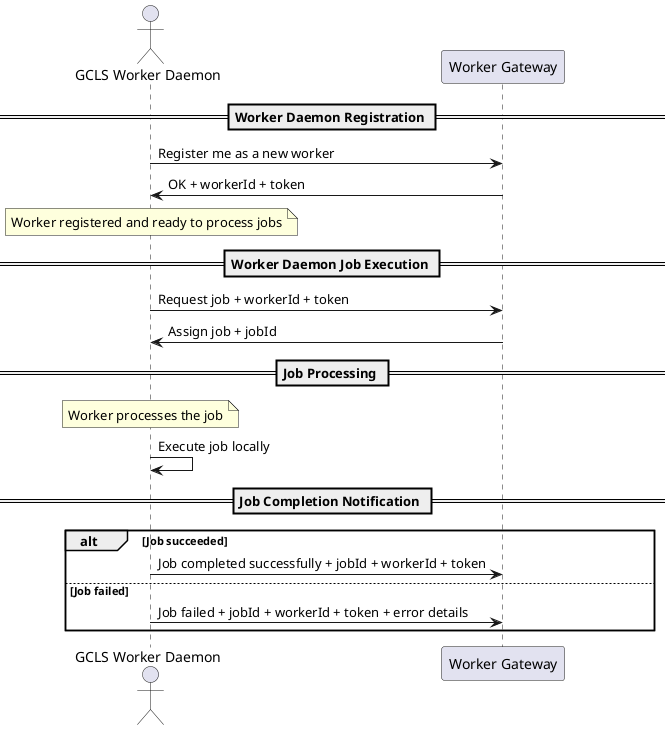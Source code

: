 @startuml worker-daemon-sequence

skinparam Shadowing false
skinparam ParticipantPadding 80
skinparam BoxPadding 10

actor "GCLS Worker Daemon" as Worker
participant "Worker Gateway" as Gateway

== Worker Daemon Registration ==

Worker -> Gateway: Register me as a new worker
Gateway -> Worker: OK + workerId + token

note over Worker: Worker registered and ready to process jobs

== Worker Daemon Job Execution ==

Worker -> Gateway: Request job + workerId + token
Gateway -> Worker: Assign job + jobId

== Job Processing ==
note over Worker: Worker processes the job
Worker -> Worker: Execute job locally

== Job Completion Notification ==

alt Job succeeded
    Worker -> Gateway: Job completed successfully + jobId + workerId + token
else Job failed
    Worker -> Gateway: Job failed + jobId + workerId + token + error details
end



@enduml